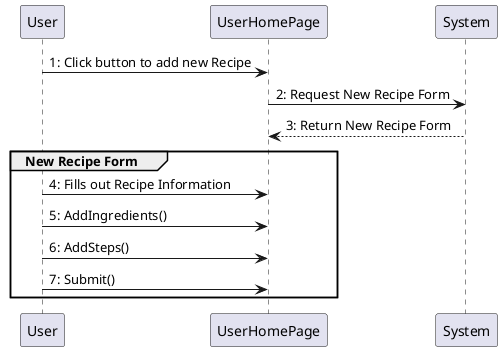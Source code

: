 @startuml
       User -> UserHomePage: 1: Click button to add new Recipe
       UserHomePage -> System: 2: Request New Recipe Form
       System --> UserHomePage: 3: Return New Recipe Form
       group New Recipe Form
       User -> UserHomePage: 4: Fills out Recipe Information
       User -> UserHomePage: 5: AddIngredients()
       User -> UserHomePage: 6: AddSteps()
       User -> UserHomePage: 7: Submit()
        end
       @enduml